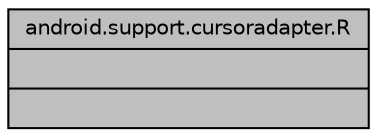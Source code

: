 digraph "android.support.cursoradapter.R"
{
 // LATEX_PDF_SIZE
  edge [fontname="Helvetica",fontsize="10",labelfontname="Helvetica",labelfontsize="10"];
  node [fontname="Helvetica",fontsize="10",shape=record];
  Node1 [label="{android.support.cursoradapter.R\n||}",height=0.2,width=0.4,color="black", fillcolor="grey75", style="filled", fontcolor="black",tooltip=" "];
}
